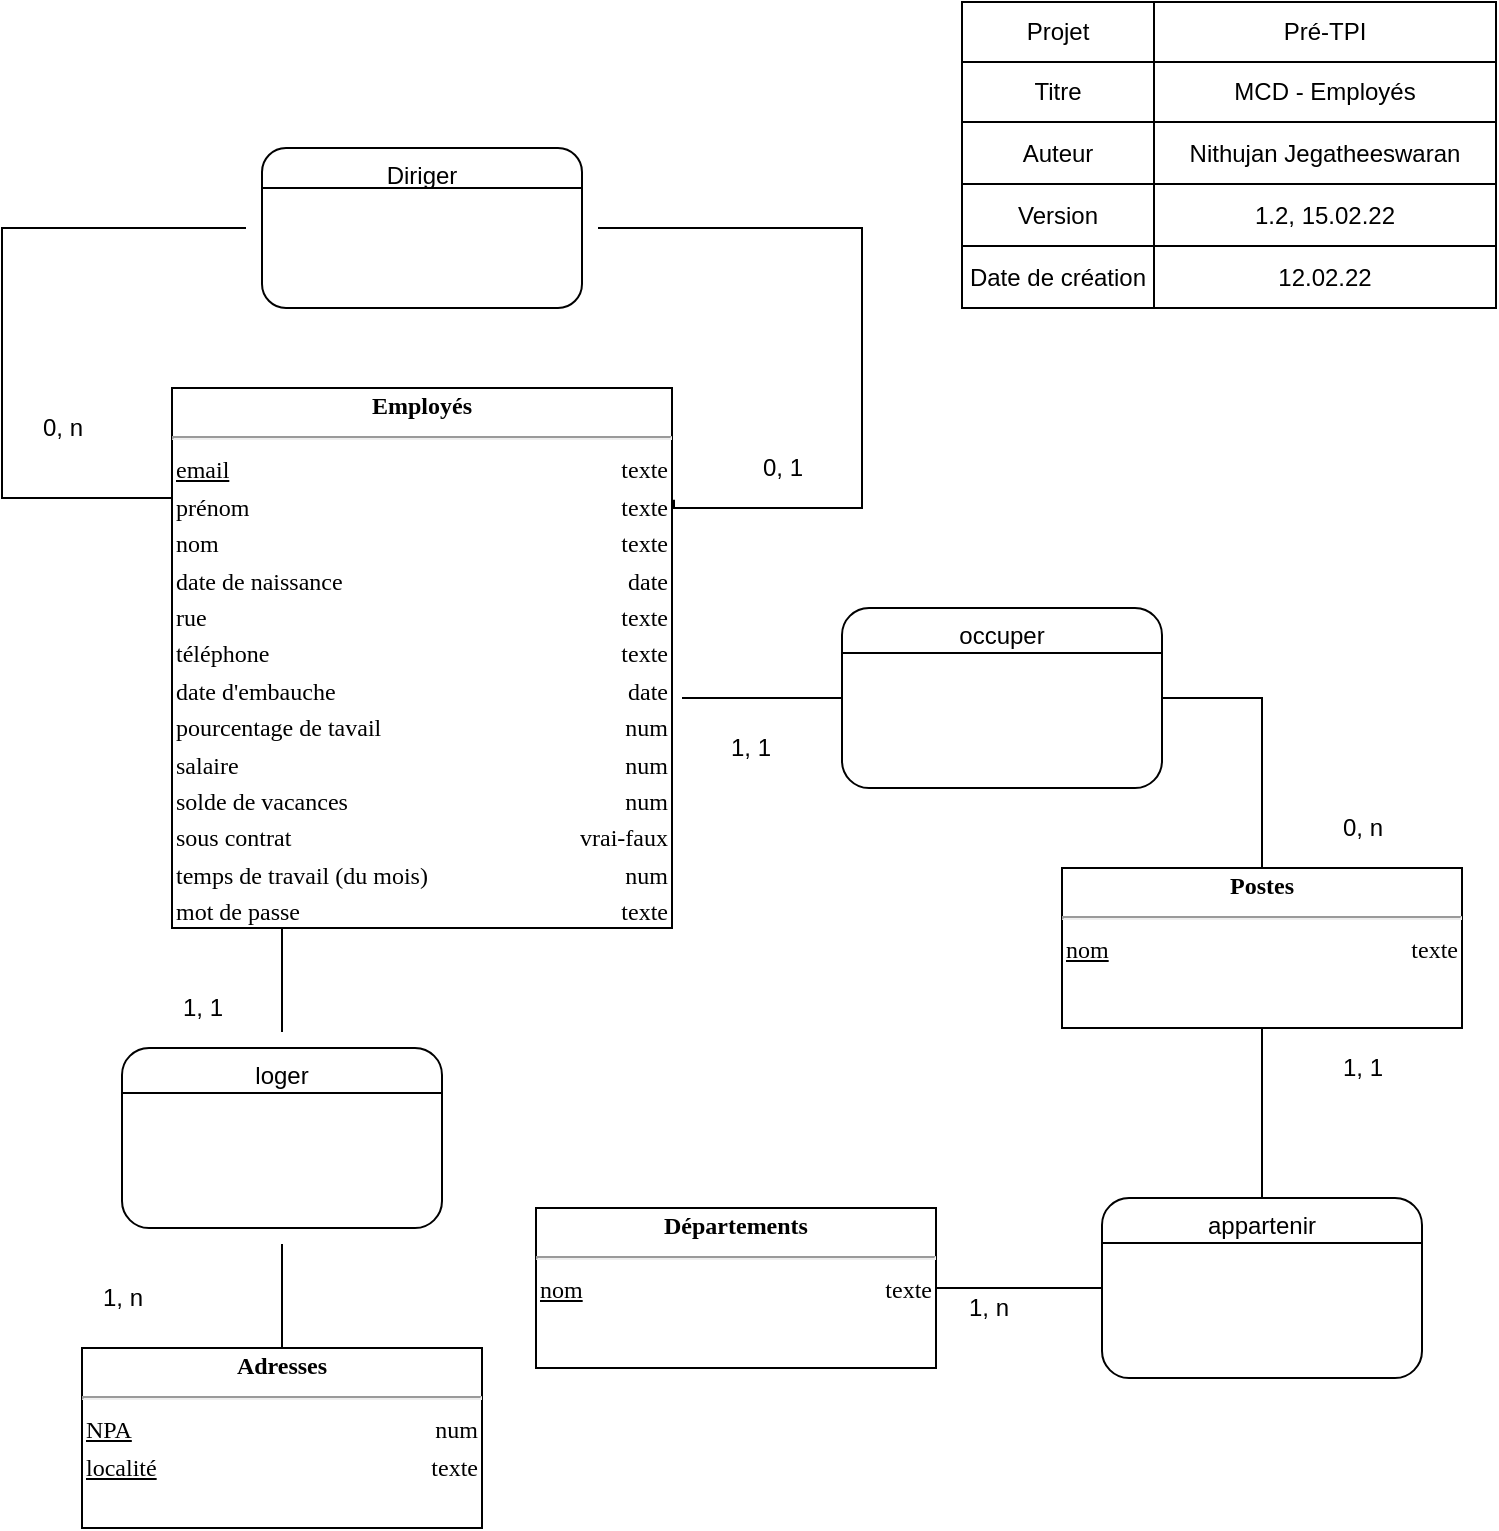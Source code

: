 <mxfile version="15.3.5" type="device"><diagram id="V-Ud5TNxVM2-4YyOtFe0" name="Page-1"><mxGraphModel dx="1086" dy="806" grid="1" gridSize="10" guides="1" tooltips="1" connect="1" arrows="1" fold="1" page="1" pageScale="1" pageWidth="827" pageHeight="1169" math="0" shadow="0"><root><mxCell id="0"/><mxCell id="1" parent="0"/><mxCell id="Qm6WtCGxYlNeTYdJmQU6-2" value="" style="shape=table;html=1;whiteSpace=wrap;startSize=0;container=1;collapsible=0;childLayout=tableLayout;align=right;hachureGap=4;pointerEvents=0;" parent="1" vertex="1"><mxGeometry x="520" y="7" width="267" height="153" as="geometry"/></mxCell><mxCell id="Qm6WtCGxYlNeTYdJmQU6-3" value="" style="shape=partialRectangle;html=1;whiteSpace=wrap;collapsible=0;dropTarget=0;pointerEvents=0;fillColor=none;top=0;left=0;bottom=0;right=0;points=[[0,0.5],[1,0.5]];portConstraint=eastwest;" parent="Qm6WtCGxYlNeTYdJmQU6-2" vertex="1"><mxGeometry width="267" height="30" as="geometry"/></mxCell><mxCell id="Qm6WtCGxYlNeTYdJmQU6-4" value="Projet" style="shape=partialRectangle;html=1;whiteSpace=wrap;connectable=0;fillColor=none;top=0;left=0;bottom=0;right=0;overflow=hidden;" parent="Qm6WtCGxYlNeTYdJmQU6-3" vertex="1"><mxGeometry width="96" height="30" as="geometry"><mxRectangle width="96" height="30" as="alternateBounds"/></mxGeometry></mxCell><mxCell id="Qm6WtCGxYlNeTYdJmQU6-5" value="Pré-TPI" style="shape=partialRectangle;html=1;whiteSpace=wrap;connectable=0;fillColor=none;top=0;left=0;bottom=0;right=0;overflow=hidden;" parent="Qm6WtCGxYlNeTYdJmQU6-3" vertex="1"><mxGeometry x="96" width="171" height="30" as="geometry"><mxRectangle width="171" height="30" as="alternateBounds"/></mxGeometry></mxCell><mxCell id="Qm6WtCGxYlNeTYdJmQU6-6" style="shape=partialRectangle;html=1;whiteSpace=wrap;collapsible=0;dropTarget=0;pointerEvents=0;fillColor=none;top=0;left=0;bottom=0;right=0;points=[[0,0.5],[1,0.5]];portConstraint=eastwest;" parent="Qm6WtCGxYlNeTYdJmQU6-2" vertex="1"><mxGeometry y="30" width="267" height="30" as="geometry"/></mxCell><mxCell id="Qm6WtCGxYlNeTYdJmQU6-7" value="Titre" style="shape=partialRectangle;html=1;whiteSpace=wrap;connectable=0;fillColor=none;top=0;left=0;bottom=0;right=0;overflow=hidden;" parent="Qm6WtCGxYlNeTYdJmQU6-6" vertex="1"><mxGeometry width="96" height="30" as="geometry"><mxRectangle width="96" height="30" as="alternateBounds"/></mxGeometry></mxCell><mxCell id="Qm6WtCGxYlNeTYdJmQU6-8" value="MCD - Employés" style="shape=partialRectangle;html=1;whiteSpace=wrap;connectable=0;fillColor=none;top=0;left=0;bottom=0;right=0;overflow=hidden;" parent="Qm6WtCGxYlNeTYdJmQU6-6" vertex="1"><mxGeometry x="96" width="171" height="30" as="geometry"><mxRectangle width="171" height="30" as="alternateBounds"/></mxGeometry></mxCell><mxCell id="Qm6WtCGxYlNeTYdJmQU6-9" value="" style="shape=partialRectangle;html=1;whiteSpace=wrap;collapsible=0;dropTarget=0;pointerEvents=0;fillColor=none;top=0;left=0;bottom=0;right=0;points=[[0,0.5],[1,0.5]];portConstraint=eastwest;" parent="Qm6WtCGxYlNeTYdJmQU6-2" vertex="1"><mxGeometry y="60" width="267" height="31" as="geometry"/></mxCell><mxCell id="Qm6WtCGxYlNeTYdJmQU6-10" value="Auteur" style="shape=partialRectangle;html=1;whiteSpace=wrap;connectable=0;fillColor=none;top=0;left=0;bottom=0;right=0;overflow=hidden;" parent="Qm6WtCGxYlNeTYdJmQU6-9" vertex="1"><mxGeometry width="96" height="31" as="geometry"><mxRectangle width="96" height="31" as="alternateBounds"/></mxGeometry></mxCell><mxCell id="Qm6WtCGxYlNeTYdJmQU6-11" value="Nithujan Jegatheeswaran" style="shape=partialRectangle;html=1;whiteSpace=wrap;connectable=0;fillColor=none;top=0;left=0;bottom=0;right=0;overflow=hidden;" parent="Qm6WtCGxYlNeTYdJmQU6-9" vertex="1"><mxGeometry x="96" width="171" height="31" as="geometry"><mxRectangle width="171" height="31" as="alternateBounds"/></mxGeometry></mxCell><mxCell id="Qm6WtCGxYlNeTYdJmQU6-12" value="" style="shape=partialRectangle;html=1;whiteSpace=wrap;collapsible=0;dropTarget=0;pointerEvents=0;fillColor=none;top=0;left=0;bottom=0;right=0;points=[[0,0.5],[1,0.5]];portConstraint=eastwest;" parent="Qm6WtCGxYlNeTYdJmQU6-2" vertex="1"><mxGeometry y="91" width="267" height="31" as="geometry"/></mxCell><mxCell id="Qm6WtCGxYlNeTYdJmQU6-13" value="Version" style="shape=partialRectangle;html=1;whiteSpace=wrap;connectable=0;fillColor=none;top=0;left=0;bottom=0;right=0;overflow=hidden;" parent="Qm6WtCGxYlNeTYdJmQU6-12" vertex="1"><mxGeometry width="96" height="31" as="geometry"><mxRectangle width="96" height="31" as="alternateBounds"/></mxGeometry></mxCell><mxCell id="Qm6WtCGxYlNeTYdJmQU6-14" value="1.2, 15.02.22" style="shape=partialRectangle;html=1;whiteSpace=wrap;connectable=0;fillColor=none;top=0;left=0;bottom=0;right=0;overflow=hidden;" parent="Qm6WtCGxYlNeTYdJmQU6-12" vertex="1"><mxGeometry x="96" width="171" height="31" as="geometry"><mxRectangle width="171" height="31" as="alternateBounds"/></mxGeometry></mxCell><mxCell id="K7MLKKGVCe2oLe1NoZ88-1" style="shape=partialRectangle;html=1;whiteSpace=wrap;collapsible=0;dropTarget=0;pointerEvents=0;fillColor=none;top=0;left=0;bottom=0;right=0;points=[[0,0.5],[1,0.5]];portConstraint=eastwest;" parent="Qm6WtCGxYlNeTYdJmQU6-2" vertex="1"><mxGeometry y="122" width="267" height="31" as="geometry"/></mxCell><mxCell id="K7MLKKGVCe2oLe1NoZ88-2" value="Date de création" style="shape=partialRectangle;html=1;whiteSpace=wrap;connectable=0;fillColor=none;top=0;left=0;bottom=0;right=0;overflow=hidden;" parent="K7MLKKGVCe2oLe1NoZ88-1" vertex="1"><mxGeometry width="96" height="31" as="geometry"><mxRectangle width="96" height="31" as="alternateBounds"/></mxGeometry></mxCell><mxCell id="K7MLKKGVCe2oLe1NoZ88-3" value="12.02.22" style="shape=partialRectangle;html=1;whiteSpace=wrap;connectable=0;fillColor=none;top=0;left=0;bottom=0;right=0;overflow=hidden;" parent="K7MLKKGVCe2oLe1NoZ88-1" vertex="1"><mxGeometry x="96" width="171" height="31" as="geometry"><mxRectangle width="171" height="31" as="alternateBounds"/></mxGeometry></mxCell><mxCell id="Qm6WtCGxYlNeTYdJmQU6-1" value="&lt;div style=&quot;box-sizing: border-box ; width: 100% ; padding: 2px&quot;&gt;&lt;span style=&quot;background-color: rgb(255 , 255 , 255)&quot;&gt;&lt;b&gt;Employés&lt;/b&gt;&lt;/span&gt;&lt;/div&gt;&lt;hr&gt;&lt;table style=&quot;width: 100% ; font-size: 1em&quot; cellpadding=&quot;2&quot; cellspacing=&quot;0&quot;&gt;&lt;tbody&gt;&lt;tr&gt;&lt;td style=&quot;text-align: left&quot;&gt;&lt;u&gt;email&lt;/u&gt;&lt;br&gt;&lt;/td&gt;&lt;td style=&quot;text-align: right&quot;&gt;texte&lt;/td&gt;&lt;/tr&gt;&lt;tr&gt;&lt;td style=&quot;text-align: left&quot;&gt;prénom&lt;/td&gt;&lt;td style=&quot;text-align: right&quot;&gt;texte&lt;br&gt;&lt;/td&gt;&lt;/tr&gt;&lt;tr&gt;&lt;td style=&quot;text-align: left&quot;&gt;nom&lt;br&gt;&lt;/td&gt;&lt;td style=&quot;text-align: right&quot;&gt;texte&lt;br&gt;&lt;/td&gt;&lt;/tr&gt;&lt;tr&gt;&lt;td style=&quot;text-align: left&quot;&gt;date de naissance&lt;/td&gt;&lt;td style=&quot;text-align: right&quot;&gt;date&lt;/td&gt;&lt;/tr&gt;&lt;tr&gt;&lt;td style=&quot;text-align: left&quot;&gt;rue&lt;/td&gt;&lt;td style=&quot;text-align: right&quot;&gt;texte&lt;/td&gt;&lt;/tr&gt;&lt;tr&gt;&lt;td style=&quot;text-align: left&quot;&gt;téléphone&lt;/td&gt;&lt;td style=&quot;text-align: right&quot;&gt;texte&lt;/td&gt;&lt;/tr&gt;&lt;tr&gt;&lt;td style=&quot;text-align: left&quot;&gt;date d'embauche&lt;br&gt;&lt;/td&gt;&lt;td style=&quot;text-align: right&quot;&gt;date&lt;/td&gt;&lt;/tr&gt;&lt;tr&gt;&lt;td style=&quot;text-align: left&quot;&gt;pourcentage de tavail&lt;/td&gt;&lt;td style=&quot;text-align: right&quot;&gt;num&lt;/td&gt;&lt;/tr&gt;&lt;tr&gt;&lt;td style=&quot;text-align: left&quot;&gt;salaire&lt;/td&gt;&lt;td style=&quot;text-align: right&quot;&gt;num&lt;/td&gt;&lt;/tr&gt;&lt;tr&gt;&lt;td style=&quot;text-align: left&quot;&gt;solde de vacances&lt;/td&gt;&lt;td style=&quot;text-align: right&quot;&gt;num&lt;/td&gt;&lt;/tr&gt;&lt;tr&gt;&lt;td style=&quot;text-align: left&quot;&gt;sous contrat&lt;/td&gt;&lt;td style=&quot;text-align: right&quot;&gt;vrai-faux&lt;/td&gt;&lt;/tr&gt;&lt;tr&gt;&lt;td style=&quot;text-align: left&quot;&gt;temps de travail (du mois)&lt;/td&gt;&lt;td style=&quot;text-align: right&quot;&gt;num&lt;/td&gt;&lt;/tr&gt;&lt;tr&gt;&lt;td style=&quot;text-align: left&quot;&gt;mot de passe&lt;/td&gt;&lt;td style=&quot;text-align: right&quot;&gt;texte&lt;/td&gt;&lt;/tr&gt;&lt;/tbody&gt;&lt;/table&gt;" style="verticalAlign=top;align=center;overflow=fill;html=1;rounded=0;shadow=0;comic=0;labelBackgroundColor=none;strokeColor=#000000;strokeWidth=1;fillColor=#ffffff;fontFamily=Verdana;fontSize=12;fontColor=#000000;hachureGap=4;pointerEvents=0;" parent="1" vertex="1"><mxGeometry x="125" y="200" width="250" height="270" as="geometry"/></mxCell><mxCell id="keMtn2COpvC-R3lrt0h9-1" value="&lt;div style=&quot;box-sizing: border-box ; width: 100% ; padding: 2px&quot;&gt;&lt;span style=&quot;background-color: rgb(255 , 255 , 255)&quot;&gt;&lt;b&gt;Adresses&lt;/b&gt;&lt;/span&gt;&lt;/div&gt;&lt;hr&gt;&lt;table style=&quot;width: 100% ; font-size: 1em&quot; cellpadding=&quot;2&quot; cellspacing=&quot;0&quot;&gt;&lt;tbody&gt;&lt;tr&gt;&lt;td style=&quot;text-align: left&quot;&gt;&lt;u&gt;NPA&lt;/u&gt;&lt;/td&gt;&lt;td style=&quot;text-align: right&quot;&gt;num&lt;br&gt;&lt;/td&gt;&lt;/tr&gt;&lt;tr&gt;&lt;td style=&quot;text-align: left&quot;&gt;&lt;u&gt;localité&lt;/u&gt;&lt;/td&gt;&lt;td style=&quot;text-align: right&quot;&gt;texte&lt;br&gt;&lt;/td&gt;&lt;/tr&gt;&lt;/tbody&gt;&lt;/table&gt;" style="verticalAlign=top;align=center;overflow=fill;html=1;rounded=0;shadow=0;comic=0;labelBackgroundColor=none;strokeColor=#000000;strokeWidth=1;fillColor=#ffffff;fontFamily=Verdana;fontSize=12;fontColor=#000000;hachureGap=4;pointerEvents=0;" parent="1" vertex="1"><mxGeometry x="80" y="680" width="200" height="90" as="geometry"/></mxCell><mxCell id="keMtn2COpvC-R3lrt0h9-5" style="edgeStyle=orthogonalEdgeStyle;rounded=0;orthogonalLoop=1;jettySize=auto;html=1;endArrow=none;startSize=14;endSize=14;sourcePerimeterSpacing=8;targetPerimeterSpacing=8;endFill=0;entryX=0;entryY=0.25;entryDx=0;entryDy=0;" parent="1" source="keMtn2COpvC-R3lrt0h9-2" target="Qm6WtCGxYlNeTYdJmQU6-1" edge="1"><mxGeometry relative="1" as="geometry"><mxPoint x="152" y="255" as="targetPoint"/><Array as="points"><mxPoint x="40" y="120"/><mxPoint x="40" y="255"/></Array></mxGeometry></mxCell><mxCell id="keMtn2COpvC-R3lrt0h9-6" style="edgeStyle=orthogonalEdgeStyle;rounded=0;orthogonalLoop=1;jettySize=auto;html=1;endArrow=none;endFill=0;startSize=14;endSize=14;sourcePerimeterSpacing=8;targetPerimeterSpacing=8;entryX=1.004;entryY=0.207;entryDx=0;entryDy=0;entryPerimeter=0;" parent="1" source="keMtn2COpvC-R3lrt0h9-2" target="Qm6WtCGxYlNeTYdJmQU6-1" edge="1"><mxGeometry relative="1" as="geometry"><mxPoint x="350" y="260" as="targetPoint"/><Array as="points"><mxPoint x="470" y="120"/><mxPoint x="470" y="260"/><mxPoint x="376" y="260"/></Array></mxGeometry></mxCell><mxCell id="keMtn2COpvC-R3lrt0h9-2" value="Diriger" style="rounded=1;whiteSpace=wrap;html=1;verticalAlign=top;hachureGap=4;pointerEvents=0;" parent="1" vertex="1"><mxGeometry x="170" y="80" width="160" height="80" as="geometry"/></mxCell><mxCell id="keMtn2COpvC-R3lrt0h9-3" value="&lt;div style=&quot;box-sizing: border-box ; width: 100% ; padding: 2px&quot;&gt;&lt;span style=&quot;background-color: rgb(255 , 255 , 255)&quot;&gt;&lt;b&gt;Départements&lt;/b&gt;&lt;/span&gt;&lt;/div&gt;&lt;hr&gt;&lt;table style=&quot;width: 100% ; font-size: 1em&quot; cellpadding=&quot;2&quot; cellspacing=&quot;0&quot;&gt;&lt;tbody&gt;&lt;tr&gt;&lt;td style=&quot;text-align: left&quot;&gt;&lt;u&gt;nom&lt;/u&gt;&lt;/td&gt;&lt;td style=&quot;text-align: right&quot;&gt;texte&lt;br&gt;&lt;/td&gt;&lt;/tr&gt;&lt;/tbody&gt;&lt;/table&gt;" style="verticalAlign=top;align=center;overflow=fill;html=1;rounded=0;shadow=0;comic=0;labelBackgroundColor=none;strokeColor=#000000;strokeWidth=1;fillColor=#ffffff;fontFamily=Verdana;fontSize=12;fontColor=#000000;hachureGap=4;pointerEvents=0;" parent="1" vertex="1"><mxGeometry x="307" y="610" width="200" height="80" as="geometry"/></mxCell><mxCell id="keMtn2COpvC-R3lrt0h9-7" value="0, n" style="text;html=1;align=center;verticalAlign=middle;resizable=0;points=[];autosize=1;strokeColor=none;fillColor=none;" parent="1" vertex="1"><mxGeometry x="50" y="210" width="40" height="20" as="geometry"/></mxCell><mxCell id="keMtn2COpvC-R3lrt0h9-8" value="0, 1" style="text;html=1;align=center;verticalAlign=middle;resizable=0;points=[];autosize=1;strokeColor=none;fillColor=none;" parent="1" vertex="1"><mxGeometry x="410" y="230" width="40" height="20" as="geometry"/></mxCell><mxCell id="keMtn2COpvC-R3lrt0h9-11" style="edgeStyle=orthogonalEdgeStyle;rounded=0;orthogonalLoop=1;jettySize=auto;html=1;endArrow=none;endFill=0;startSize=14;endSize=14;sourcePerimeterSpacing=8;targetPerimeterSpacing=8;" parent="1" source="keMtn2COpvC-R3lrt0h9-9" edge="1"><mxGeometry relative="1" as="geometry"><mxPoint x="180" y="470" as="targetPoint"/></mxGeometry></mxCell><mxCell id="keMtn2COpvC-R3lrt0h9-12" style="edgeStyle=orthogonalEdgeStyle;rounded=0;orthogonalLoop=1;jettySize=auto;html=1;entryX=0.5;entryY=0;entryDx=0;entryDy=0;endArrow=none;endFill=0;startSize=14;endSize=14;sourcePerimeterSpacing=8;targetPerimeterSpacing=8;" parent="1" source="keMtn2COpvC-R3lrt0h9-9" target="keMtn2COpvC-R3lrt0h9-1" edge="1"><mxGeometry relative="1" as="geometry"/></mxCell><mxCell id="keMtn2COpvC-R3lrt0h9-9" value="loger" style="rounded=1;whiteSpace=wrap;html=1;verticalAlign=top;hachureGap=4;pointerEvents=0;" parent="1" vertex="1"><mxGeometry x="100" y="530" width="160" height="90" as="geometry"/></mxCell><mxCell id="keMtn2COpvC-R3lrt0h9-13" value="1, 1" style="text;html=1;align=center;verticalAlign=middle;resizable=0;points=[];autosize=1;strokeColor=none;fillColor=none;" parent="1" vertex="1"><mxGeometry x="120" y="500" width="40" height="20" as="geometry"/></mxCell><mxCell id="keMtn2COpvC-R3lrt0h9-14" value="1, n" style="text;html=1;align=center;verticalAlign=middle;resizable=0;points=[];autosize=1;strokeColor=none;fillColor=none;" parent="1" vertex="1"><mxGeometry x="80" y="644.5" width="40" height="20" as="geometry"/></mxCell><mxCell id="keMtn2COpvC-R3lrt0h9-20" style="edgeStyle=none;rounded=0;orthogonalLoop=1;jettySize=auto;html=1;exitX=0;exitY=0.25;exitDx=0;exitDy=0;entryX=1;entryY=0.25;entryDx=0;entryDy=0;endArrow=none;endFill=0;startSize=14;endSize=14;sourcePerimeterSpacing=8;targetPerimeterSpacing=8;" parent="1" source="keMtn2COpvC-R3lrt0h9-2" target="keMtn2COpvC-R3lrt0h9-2" edge="1"><mxGeometry relative="1" as="geometry"/></mxCell><mxCell id="keMtn2COpvC-R3lrt0h9-22" style="edgeStyle=none;rounded=0;orthogonalLoop=1;jettySize=auto;html=1;exitX=1;exitY=0.25;exitDx=0;exitDy=0;entryX=0;entryY=0.25;entryDx=0;entryDy=0;endArrow=none;endFill=0;startSize=14;endSize=14;sourcePerimeterSpacing=8;targetPerimeterSpacing=8;" parent="1" source="keMtn2COpvC-R3lrt0h9-9" target="keMtn2COpvC-R3lrt0h9-9" edge="1"><mxGeometry relative="1" as="geometry"/></mxCell><mxCell id="cqUwvmv_VaDBlY7Lb0E9-7" style="edgeStyle=none;rounded=0;orthogonalLoop=1;jettySize=auto;html=1;exitX=0;exitY=0.5;exitDx=0;exitDy=0;entryX=1.02;entryY=0.574;entryDx=0;entryDy=0;entryPerimeter=0;endArrow=none;endFill=0;startSize=14;endSize=14;sourcePerimeterSpacing=8;targetPerimeterSpacing=8;" parent="1" source="cqUwvmv_VaDBlY7Lb0E9-1" target="Qm6WtCGxYlNeTYdJmQU6-1" edge="1"><mxGeometry relative="1" as="geometry"/></mxCell><mxCell id="cqUwvmv_VaDBlY7Lb0E9-1" value="occuper" style="rounded=1;whiteSpace=wrap;html=1;verticalAlign=top;hachureGap=4;pointerEvents=0;" parent="1" vertex="1"><mxGeometry x="460" y="310" width="160" height="90" as="geometry"/></mxCell><mxCell id="cqUwvmv_VaDBlY7Lb0E9-2" style="edgeStyle=none;curved=1;rounded=0;orthogonalLoop=1;jettySize=auto;html=1;exitX=0;exitY=0.25;exitDx=0;exitDy=0;entryX=1;entryY=0.25;entryDx=0;entryDy=0;endArrow=none;startSize=14;endSize=14;sourcePerimeterSpacing=8;targetPerimeterSpacing=8;endFill=0;" parent="1" source="cqUwvmv_VaDBlY7Lb0E9-1" target="cqUwvmv_VaDBlY7Lb0E9-1" edge="1"><mxGeometry relative="1" as="geometry"/></mxCell><mxCell id="cqUwvmv_VaDBlY7Lb0E9-4" style="edgeStyle=orthogonalEdgeStyle;rounded=0;orthogonalLoop=1;jettySize=auto;html=1;exitX=0.5;exitY=0;exitDx=0;exitDy=0;endArrow=none;endFill=0;startSize=14;endSize=14;sourcePerimeterSpacing=8;targetPerimeterSpacing=8;entryX=1;entryY=0.5;entryDx=0;entryDy=0;" parent="1" source="cqUwvmv_VaDBlY7Lb0E9-3" target="cqUwvmv_VaDBlY7Lb0E9-1" edge="1"><mxGeometry relative="1" as="geometry"><mxPoint x="580" y="120" as="targetPoint"/></mxGeometry></mxCell><mxCell id="cqUwvmv_VaDBlY7Lb0E9-8" style="edgeStyle=orthogonalEdgeStyle;rounded=0;orthogonalLoop=1;jettySize=auto;html=1;exitX=0.5;exitY=1;exitDx=0;exitDy=0;entryX=0.5;entryY=0;entryDx=0;entryDy=0;endArrow=none;endFill=0;startSize=14;endSize=14;sourcePerimeterSpacing=8;targetPerimeterSpacing=8;" parent="1" source="cqUwvmv_VaDBlY7Lb0E9-3" target="cqUwvmv_VaDBlY7Lb0E9-5" edge="1"><mxGeometry relative="1" as="geometry"/></mxCell><mxCell id="cqUwvmv_VaDBlY7Lb0E9-3" value="&lt;div style=&quot;box-sizing: border-box ; width: 100% ; padding: 2px&quot;&gt;&lt;span style=&quot;background-color: rgb(255 , 255 , 255)&quot;&gt;&lt;b&gt;Postes&lt;/b&gt;&lt;/span&gt;&lt;/div&gt;&lt;hr&gt;&lt;table style=&quot;width: 100% ; font-size: 1em&quot; cellpadding=&quot;2&quot; cellspacing=&quot;0&quot;&gt;&lt;tbody&gt;&lt;tr&gt;&lt;td style=&quot;text-align: left&quot;&gt;&lt;u&gt;nom&lt;/u&gt;&lt;/td&gt;&lt;td style=&quot;text-align: right&quot;&gt;texte&lt;br&gt;&lt;/td&gt;&lt;/tr&gt;&lt;/tbody&gt;&lt;/table&gt;" style="verticalAlign=top;align=center;overflow=fill;html=1;rounded=0;shadow=0;comic=0;labelBackgroundColor=none;strokeColor=#000000;strokeWidth=1;fillColor=#ffffff;fontFamily=Verdana;fontSize=12;fontColor=#000000;hachureGap=4;pointerEvents=0;" parent="1" vertex="1"><mxGeometry x="570" y="440" width="200" height="80" as="geometry"/></mxCell><mxCell id="cqUwvmv_VaDBlY7Lb0E9-9" style="edgeStyle=orthogonalEdgeStyle;rounded=0;orthogonalLoop=1;jettySize=auto;html=1;exitX=0;exitY=0.5;exitDx=0;exitDy=0;entryX=1;entryY=0.5;entryDx=0;entryDy=0;endArrow=none;endFill=0;startSize=14;endSize=14;sourcePerimeterSpacing=8;targetPerimeterSpacing=8;" parent="1" source="cqUwvmv_VaDBlY7Lb0E9-5" target="keMtn2COpvC-R3lrt0h9-3" edge="1"><mxGeometry relative="1" as="geometry"/></mxCell><mxCell id="cqUwvmv_VaDBlY7Lb0E9-5" value="appartenir" style="rounded=1;whiteSpace=wrap;html=1;verticalAlign=top;hachureGap=4;pointerEvents=0;" parent="1" vertex="1"><mxGeometry x="590" y="605" width="160" height="90" as="geometry"/></mxCell><mxCell id="cqUwvmv_VaDBlY7Lb0E9-6" style="rounded=0;orthogonalLoop=1;jettySize=auto;html=1;exitX=0;exitY=0.25;exitDx=0;exitDy=0;endArrow=none;endFill=0;startSize=14;endSize=14;sourcePerimeterSpacing=8;targetPerimeterSpacing=8;entryX=1;entryY=0.25;entryDx=0;entryDy=0;" parent="1" source="cqUwvmv_VaDBlY7Lb0E9-5" target="cqUwvmv_VaDBlY7Lb0E9-5" edge="1"><mxGeometry relative="1" as="geometry"><mxPoint x="640" y="613" as="targetPoint"/></mxGeometry></mxCell><mxCell id="cqUwvmv_VaDBlY7Lb0E9-10" value="1, n" style="text;html=1;align=center;verticalAlign=middle;resizable=0;points=[];autosize=1;strokeColor=none;fillColor=none;" parent="1" vertex="1"><mxGeometry x="513" y="650" width="40" height="20" as="geometry"/></mxCell><mxCell id="cqUwvmv_VaDBlY7Lb0E9-11" value="1, 1" style="text;html=1;align=center;verticalAlign=middle;resizable=0;points=[];autosize=1;strokeColor=none;fillColor=none;" parent="1" vertex="1"><mxGeometry x="700" y="530" width="40" height="20" as="geometry"/></mxCell><mxCell id="cqUwvmv_VaDBlY7Lb0E9-12" value="0, n" style="text;html=1;align=center;verticalAlign=middle;resizable=0;points=[];autosize=1;strokeColor=none;fillColor=none;" parent="1" vertex="1"><mxGeometry x="700" y="410" width="40" height="20" as="geometry"/></mxCell><mxCell id="cqUwvmv_VaDBlY7Lb0E9-13" value="1, 1" style="text;html=1;align=center;verticalAlign=middle;resizable=0;points=[];autosize=1;strokeColor=none;fillColor=none;" parent="1" vertex="1"><mxGeometry x="394" y="370" width="40" height="20" as="geometry"/></mxCell></root></mxGraphModel></diagram></mxfile>